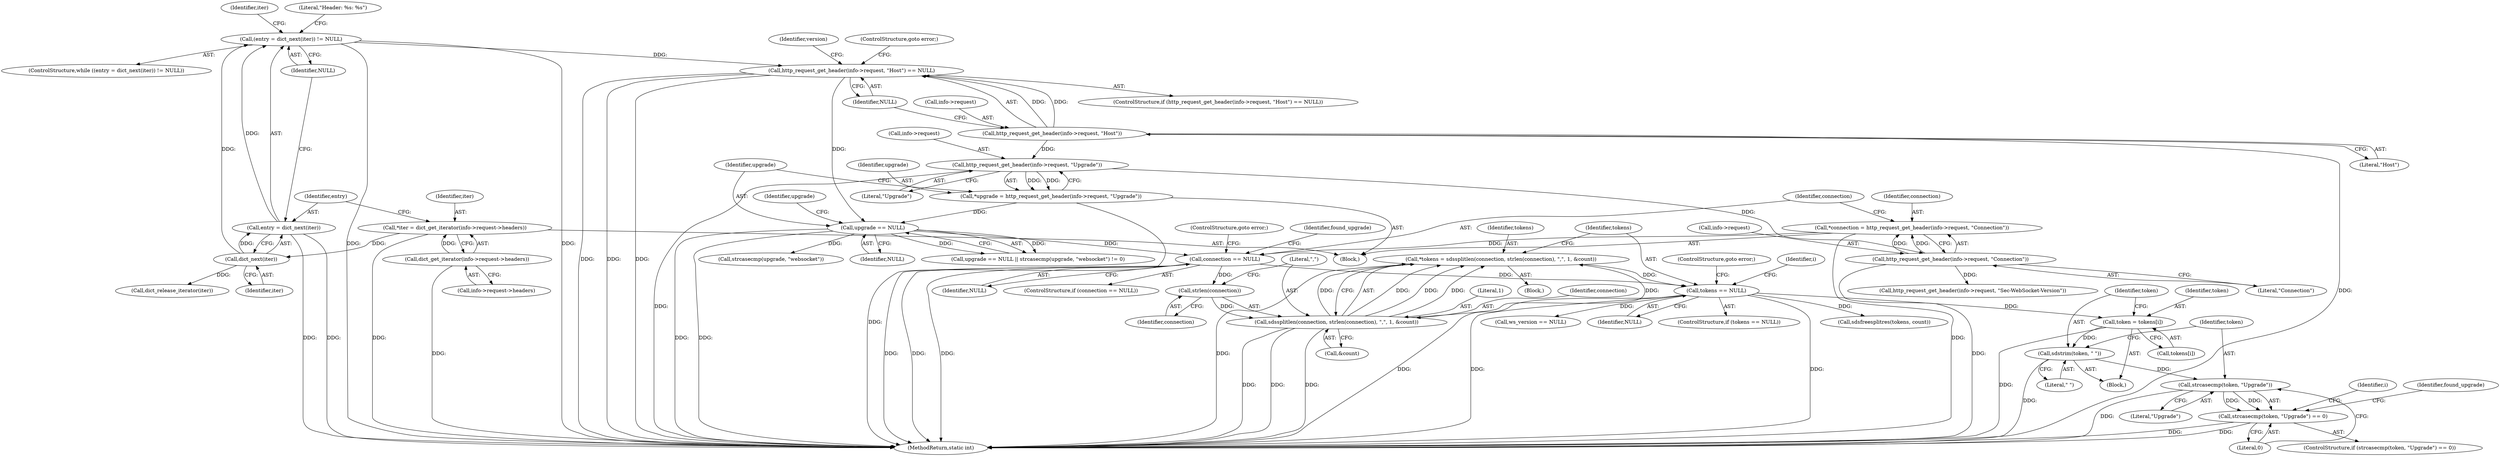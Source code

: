 digraph "1_viabtc_exchange_server_4a7c27bfe98f409623d4d857894d017ff0672cc9#diff-515c81af848352583bff286d6224875f_2@array" {
"1000281" [label="(Call,token = tokens[i])"];
"1000265" [label="(Call,tokens == NULL)"];
"1000254" [label="(Call,*tokens = sdssplitlen(connection, strlen(connection), \",\", 1, &count))"];
"1000256" [label="(Call,sdssplitlen(connection, strlen(connection), \",\", 1, &count))"];
"1000258" [label="(Call,strlen(connection))"];
"1000242" [label="(Call,connection == NULL)"];
"1000234" [label="(Call,*connection = http_request_get_header(info->request, \"Connection\"))"];
"1000236" [label="(Call,http_request_get_header(info->request, \"Connection\"))"];
"1000217" [label="(Call,http_request_get_header(info->request, \"Upgrade\"))"];
"1000186" [label="(Call,http_request_get_header(info->request, \"Host\"))"];
"1000224" [label="(Call,upgrade == NULL)"];
"1000215" [label="(Call,*upgrade = http_request_get_header(info->request, \"Upgrade\"))"];
"1000185" [label="(Call,http_request_get_header(info->request, \"Host\") == NULL)"];
"1000154" [label="(Call,(entry = dict_next(iter)) != NULL)"];
"1000155" [label="(Call,entry = dict_next(iter))"];
"1000157" [label="(Call,dict_next(iter))"];
"1000145" [label="(Call,*iter = dict_get_iterator(info->request->headers))"];
"1000147" [label="(Call,dict_get_iterator(info->request->headers))"];
"1000286" [label="(Call,sdstrim(token, \" \"))"];
"1000291" [label="(Call,strcasecmp(token, \"Upgrade\"))"];
"1000290" [label="(Call,strcasecmp(token, \"Upgrade\") == 0)"];
"1000154" [label="(Call,(entry = dict_next(iter)) != NULL)"];
"1000282" [label="(Identifier,token)"];
"1000479" [label="(MethodReturn,static int)"];
"1000268" [label="(ControlStructure,goto error;)"];
"1000287" [label="(Identifier,token)"];
"1000260" [label="(Literal,\",\")"];
"1000148" [label="(Call,info->request->headers)"];
"1000228" [label="(Call,strcasecmp(upgrade, \"websocket\"))"];
"1000195" [label="(Identifier,version)"];
"1000254" [label="(Call,*tokens = sdssplitlen(connection, strlen(connection), \",\", 1, &count))"];
"1000190" [label="(Literal,\"Host\")"];
"1000217" [label="(Call,http_request_get_header(info->request, \"Upgrade\"))"];
"1000234" [label="(Call,*connection = http_request_get_header(info->request, \"Connection\"))"];
"1000245" [label="(ControlStructure,goto error;)"];
"1000185" [label="(Call,http_request_get_header(info->request, \"Host\") == NULL)"];
"1000261" [label="(Literal,1)"];
"1000256" [label="(Call,sdssplitlen(connection, strlen(connection), \",\", 1, &count))"];
"1000229" [label="(Identifier,upgrade)"];
"1000278" [label="(Identifier,i)"];
"1000155" [label="(Call,entry = dict_next(iter))"];
"1000236" [label="(Call,http_request_get_header(info->request, \"Connection\"))"];
"1000216" [label="(Identifier,upgrade)"];
"1000294" [label="(Literal,0)"];
"1000293" [label="(Literal,\"Upgrade\")"];
"1000224" [label="(Call,upgrade == NULL)"];
"1000226" [label="(Identifier,NULL)"];
"1000218" [label="(Call,info->request)"];
"1000174" [label="(Identifier,iter)"];
"1000237" [label="(Call,info->request)"];
"1000225" [label="(Identifier,upgrade)"];
"1000159" [label="(Identifier,NULL)"];
"1000192" [label="(ControlStructure,goto error;)"];
"1000241" [label="(ControlStructure,if (connection == NULL))"];
"1000317" [label="(Call,ws_version == NULL)"];
"1000257" [label="(Identifier,connection)"];
"1000259" [label="(Identifier,connection)"];
"1000265" [label="(Call,tokens == NULL)"];
"1000187" [label="(Call,info->request)"];
"1000235" [label="(Identifier,connection)"];
"1000162" [label="(Literal,\"Header: %s: %s\")"];
"1000145" [label="(Call,*iter = dict_get_iterator(info->request->headers))"];
"1000262" [label="(Call,&count)"];
"1000240" [label="(Literal,\"Connection\")"];
"1000267" [label="(Identifier,NULL)"];
"1000244" [label="(Identifier,NULL)"];
"1000186" [label="(Call,http_request_get_header(info->request, \"Host\"))"];
"1000243" [label="(Identifier,connection)"];
"1000281" [label="(Call,token = tokens[i])"];
"1000272" [label="(Identifier,i)"];
"1000242" [label="(Call,connection == NULL)"];
"1000153" [label="(ControlStructure,while ((entry = dict_next(iter)) != NULL))"];
"1000250" [label="(Identifier,found_upgrade)"];
"1000288" [label="(Literal,\" \")"];
"1000290" [label="(Call,strcasecmp(token, \"Upgrade\") == 0)"];
"1000289" [label="(ControlStructure,if (strcasecmp(token, \"Upgrade\") == 0))"];
"1000264" [label="(ControlStructure,if (tokens == NULL))"];
"1000173" [label="(Call,dict_release_iterator(iter))"];
"1000258" [label="(Call,strlen(connection))"];
"1000221" [label="(Literal,\"Upgrade\")"];
"1000215" [label="(Call,*upgrade = http_request_get_header(info->request, \"Upgrade\"))"];
"1000292" [label="(Identifier,token)"];
"1000291" [label="(Call,strcasecmp(token, \"Upgrade\"))"];
"1000146" [label="(Identifier,iter)"];
"1000310" [label="(Call,http_request_get_header(info->request, \"Sec-WebSocket-Version\"))"];
"1000255" [label="(Identifier,tokens)"];
"1000156" [label="(Identifier,entry)"];
"1000286" [label="(Call,sdstrim(token, \" \"))"];
"1000247" [label="(Block,)"];
"1000283" [label="(Call,tokens[i])"];
"1000266" [label="(Identifier,tokens)"];
"1000158" [label="(Identifier,iter)"];
"1000184" [label="(ControlStructure,if (http_request_get_header(info->request, \"Host\") == NULL))"];
"1000191" [label="(Identifier,NULL)"];
"1000223" [label="(Call,upgrade == NULL || strcasecmp(upgrade, \"websocket\") != 0)"];
"1000147" [label="(Call,dict_get_iterator(info->request->headers))"];
"1000297" [label="(Identifier,found_upgrade)"];
"1000279" [label="(Block,)"];
"1000102" [label="(Block,)"];
"1000157" [label="(Call,dict_next(iter))"];
"1000300" [label="(Call,sdsfreesplitres(tokens, count))"];
"1000281" -> "1000279"  [label="AST: "];
"1000281" -> "1000283"  [label="CFG: "];
"1000282" -> "1000281"  [label="AST: "];
"1000283" -> "1000281"  [label="AST: "];
"1000287" -> "1000281"  [label="CFG: "];
"1000281" -> "1000479"  [label="DDG: "];
"1000265" -> "1000281"  [label="DDG: "];
"1000281" -> "1000286"  [label="DDG: "];
"1000265" -> "1000264"  [label="AST: "];
"1000265" -> "1000267"  [label="CFG: "];
"1000266" -> "1000265"  [label="AST: "];
"1000267" -> "1000265"  [label="AST: "];
"1000268" -> "1000265"  [label="CFG: "];
"1000272" -> "1000265"  [label="CFG: "];
"1000265" -> "1000479"  [label="DDG: "];
"1000265" -> "1000479"  [label="DDG: "];
"1000265" -> "1000479"  [label="DDG: "];
"1000254" -> "1000265"  [label="DDG: "];
"1000242" -> "1000265"  [label="DDG: "];
"1000265" -> "1000300"  [label="DDG: "];
"1000265" -> "1000317"  [label="DDG: "];
"1000254" -> "1000247"  [label="AST: "];
"1000254" -> "1000256"  [label="CFG: "];
"1000255" -> "1000254"  [label="AST: "];
"1000256" -> "1000254"  [label="AST: "];
"1000266" -> "1000254"  [label="CFG: "];
"1000254" -> "1000479"  [label="DDG: "];
"1000256" -> "1000254"  [label="DDG: "];
"1000256" -> "1000254"  [label="DDG: "];
"1000256" -> "1000254"  [label="DDG: "];
"1000256" -> "1000254"  [label="DDG: "];
"1000256" -> "1000254"  [label="DDG: "];
"1000256" -> "1000262"  [label="CFG: "];
"1000257" -> "1000256"  [label="AST: "];
"1000258" -> "1000256"  [label="AST: "];
"1000260" -> "1000256"  [label="AST: "];
"1000261" -> "1000256"  [label="AST: "];
"1000262" -> "1000256"  [label="AST: "];
"1000256" -> "1000479"  [label="DDG: "];
"1000256" -> "1000479"  [label="DDG: "];
"1000256" -> "1000479"  [label="DDG: "];
"1000258" -> "1000256"  [label="DDG: "];
"1000258" -> "1000259"  [label="CFG: "];
"1000259" -> "1000258"  [label="AST: "];
"1000260" -> "1000258"  [label="CFG: "];
"1000242" -> "1000258"  [label="DDG: "];
"1000242" -> "1000241"  [label="AST: "];
"1000242" -> "1000244"  [label="CFG: "];
"1000243" -> "1000242"  [label="AST: "];
"1000244" -> "1000242"  [label="AST: "];
"1000245" -> "1000242"  [label="CFG: "];
"1000250" -> "1000242"  [label="CFG: "];
"1000242" -> "1000479"  [label="DDG: "];
"1000242" -> "1000479"  [label="DDG: "];
"1000242" -> "1000479"  [label="DDG: "];
"1000234" -> "1000242"  [label="DDG: "];
"1000224" -> "1000242"  [label="DDG: "];
"1000234" -> "1000102"  [label="AST: "];
"1000234" -> "1000236"  [label="CFG: "];
"1000235" -> "1000234"  [label="AST: "];
"1000236" -> "1000234"  [label="AST: "];
"1000243" -> "1000234"  [label="CFG: "];
"1000234" -> "1000479"  [label="DDG: "];
"1000236" -> "1000234"  [label="DDG: "];
"1000236" -> "1000234"  [label="DDG: "];
"1000236" -> "1000240"  [label="CFG: "];
"1000237" -> "1000236"  [label="AST: "];
"1000240" -> "1000236"  [label="AST: "];
"1000236" -> "1000479"  [label="DDG: "];
"1000217" -> "1000236"  [label="DDG: "];
"1000236" -> "1000310"  [label="DDG: "];
"1000217" -> "1000215"  [label="AST: "];
"1000217" -> "1000221"  [label="CFG: "];
"1000218" -> "1000217"  [label="AST: "];
"1000221" -> "1000217"  [label="AST: "];
"1000215" -> "1000217"  [label="CFG: "];
"1000217" -> "1000479"  [label="DDG: "];
"1000217" -> "1000215"  [label="DDG: "];
"1000217" -> "1000215"  [label="DDG: "];
"1000186" -> "1000217"  [label="DDG: "];
"1000186" -> "1000185"  [label="AST: "];
"1000186" -> "1000190"  [label="CFG: "];
"1000187" -> "1000186"  [label="AST: "];
"1000190" -> "1000186"  [label="AST: "];
"1000191" -> "1000186"  [label="CFG: "];
"1000186" -> "1000479"  [label="DDG: "];
"1000186" -> "1000185"  [label="DDG: "];
"1000186" -> "1000185"  [label="DDG: "];
"1000224" -> "1000223"  [label="AST: "];
"1000224" -> "1000226"  [label="CFG: "];
"1000225" -> "1000224"  [label="AST: "];
"1000226" -> "1000224"  [label="AST: "];
"1000229" -> "1000224"  [label="CFG: "];
"1000223" -> "1000224"  [label="CFG: "];
"1000224" -> "1000479"  [label="DDG: "];
"1000224" -> "1000479"  [label="DDG: "];
"1000224" -> "1000223"  [label="DDG: "];
"1000224" -> "1000223"  [label="DDG: "];
"1000215" -> "1000224"  [label="DDG: "];
"1000185" -> "1000224"  [label="DDG: "];
"1000224" -> "1000228"  [label="DDG: "];
"1000215" -> "1000102"  [label="AST: "];
"1000216" -> "1000215"  [label="AST: "];
"1000225" -> "1000215"  [label="CFG: "];
"1000215" -> "1000479"  [label="DDG: "];
"1000185" -> "1000184"  [label="AST: "];
"1000185" -> "1000191"  [label="CFG: "];
"1000191" -> "1000185"  [label="AST: "];
"1000192" -> "1000185"  [label="CFG: "];
"1000195" -> "1000185"  [label="CFG: "];
"1000185" -> "1000479"  [label="DDG: "];
"1000185" -> "1000479"  [label="DDG: "];
"1000185" -> "1000479"  [label="DDG: "];
"1000154" -> "1000185"  [label="DDG: "];
"1000154" -> "1000153"  [label="AST: "];
"1000154" -> "1000159"  [label="CFG: "];
"1000155" -> "1000154"  [label="AST: "];
"1000159" -> "1000154"  [label="AST: "];
"1000162" -> "1000154"  [label="CFG: "];
"1000174" -> "1000154"  [label="CFG: "];
"1000154" -> "1000479"  [label="DDG: "];
"1000154" -> "1000479"  [label="DDG: "];
"1000155" -> "1000154"  [label="DDG: "];
"1000157" -> "1000154"  [label="DDG: "];
"1000155" -> "1000157"  [label="CFG: "];
"1000156" -> "1000155"  [label="AST: "];
"1000157" -> "1000155"  [label="AST: "];
"1000159" -> "1000155"  [label="CFG: "];
"1000155" -> "1000479"  [label="DDG: "];
"1000155" -> "1000479"  [label="DDG: "];
"1000157" -> "1000155"  [label="DDG: "];
"1000157" -> "1000158"  [label="CFG: "];
"1000158" -> "1000157"  [label="AST: "];
"1000145" -> "1000157"  [label="DDG: "];
"1000157" -> "1000173"  [label="DDG: "];
"1000145" -> "1000102"  [label="AST: "];
"1000145" -> "1000147"  [label="CFG: "];
"1000146" -> "1000145"  [label="AST: "];
"1000147" -> "1000145"  [label="AST: "];
"1000156" -> "1000145"  [label="CFG: "];
"1000145" -> "1000479"  [label="DDG: "];
"1000147" -> "1000145"  [label="DDG: "];
"1000147" -> "1000148"  [label="CFG: "];
"1000148" -> "1000147"  [label="AST: "];
"1000147" -> "1000479"  [label="DDG: "];
"1000286" -> "1000279"  [label="AST: "];
"1000286" -> "1000288"  [label="CFG: "];
"1000287" -> "1000286"  [label="AST: "];
"1000288" -> "1000286"  [label="AST: "];
"1000292" -> "1000286"  [label="CFG: "];
"1000286" -> "1000479"  [label="DDG: "];
"1000286" -> "1000291"  [label="DDG: "];
"1000291" -> "1000290"  [label="AST: "];
"1000291" -> "1000293"  [label="CFG: "];
"1000292" -> "1000291"  [label="AST: "];
"1000293" -> "1000291"  [label="AST: "];
"1000294" -> "1000291"  [label="CFG: "];
"1000291" -> "1000479"  [label="DDG: "];
"1000291" -> "1000290"  [label="DDG: "];
"1000291" -> "1000290"  [label="DDG: "];
"1000290" -> "1000289"  [label="AST: "];
"1000290" -> "1000294"  [label="CFG: "];
"1000294" -> "1000290"  [label="AST: "];
"1000297" -> "1000290"  [label="CFG: "];
"1000278" -> "1000290"  [label="CFG: "];
"1000290" -> "1000479"  [label="DDG: "];
"1000290" -> "1000479"  [label="DDG: "];
}
